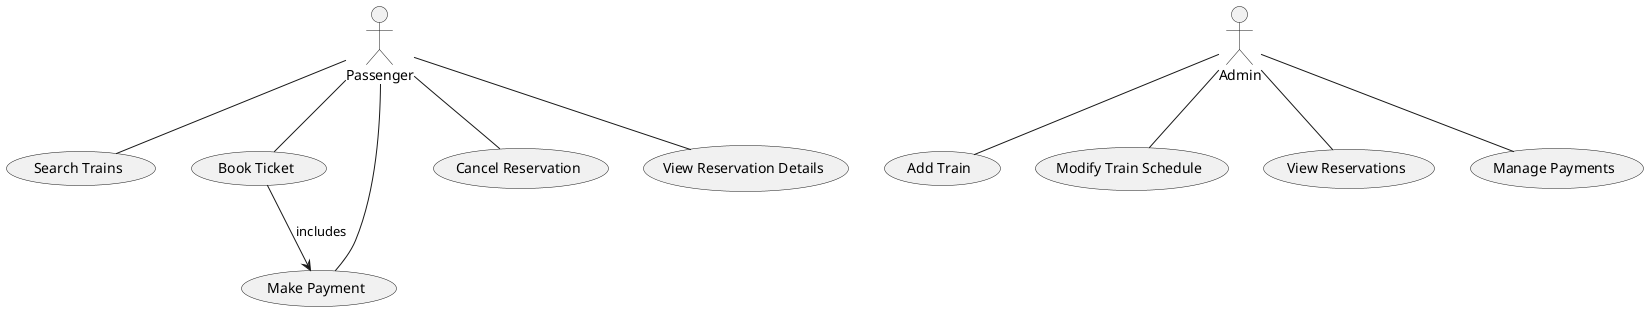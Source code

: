 @startuml

actor Passenger
actor Admin

usecase "Search Trains" as UC1
usecase "Book Ticket" as UC2
usecase "Make Payment" as UC3
usecase "Cancel Reservation" as UC4
usecase "View Reservation Details" as UC5
usecase "Add Train" as UC6
usecase "Modify Train Schedule" as UC7
usecase "View Reservations" as UC8
usecase "Manage Payments" as UC9

Passenger -- UC1
Passenger -- UC2
Passenger -- UC3
Passenger -- UC4
Passenger -- UC5

Admin -- UC6
Admin -- UC7
Admin -- UC8
Admin -- UC9

UC2 --> UC3 : includes

@enduml
